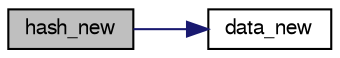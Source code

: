digraph "hash_new"
{
 // LATEX_PDF_SIZE
  bgcolor="transparent";
  edge [fontname="FreeSans",fontsize="10",labelfontname="FreeSans",labelfontsize="10"];
  node [fontname="FreeSans",fontsize="10",shape=record];
  rankdir="LR";
  Node1 [label="hash_new",height=0.2,width=0.4,color="black", fillcolor="grey75", style="filled", fontcolor="black",tooltip="Initialize a new hash table item."];
  Node1 -> Node2 [color="midnightblue",fontsize="10",style="solid",fontname="FreeSans"];
  Node2 [label="data_new",height=0.2,width=0.4,color="black",URL="$hash-lock_8c.html#a2b54fb82510eda54054d5b44a706f566",tooltip="Set an hash table data item."];
}
